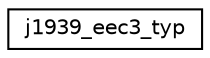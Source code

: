 digraph "Graphical Class Hierarchy"
{
  edge [fontname="Helvetica",fontsize="10",labelfontname="Helvetica",labelfontsize="10"];
  node [fontname="Helvetica",fontsize="10",shape=record];
  rankdir="LR";
  Node0 [label="j1939_eec3_typ",height=0.2,width=0.4,color="black", fillcolor="white", style="filled",URL="$structj1939__eec3__typ.html"];
}
